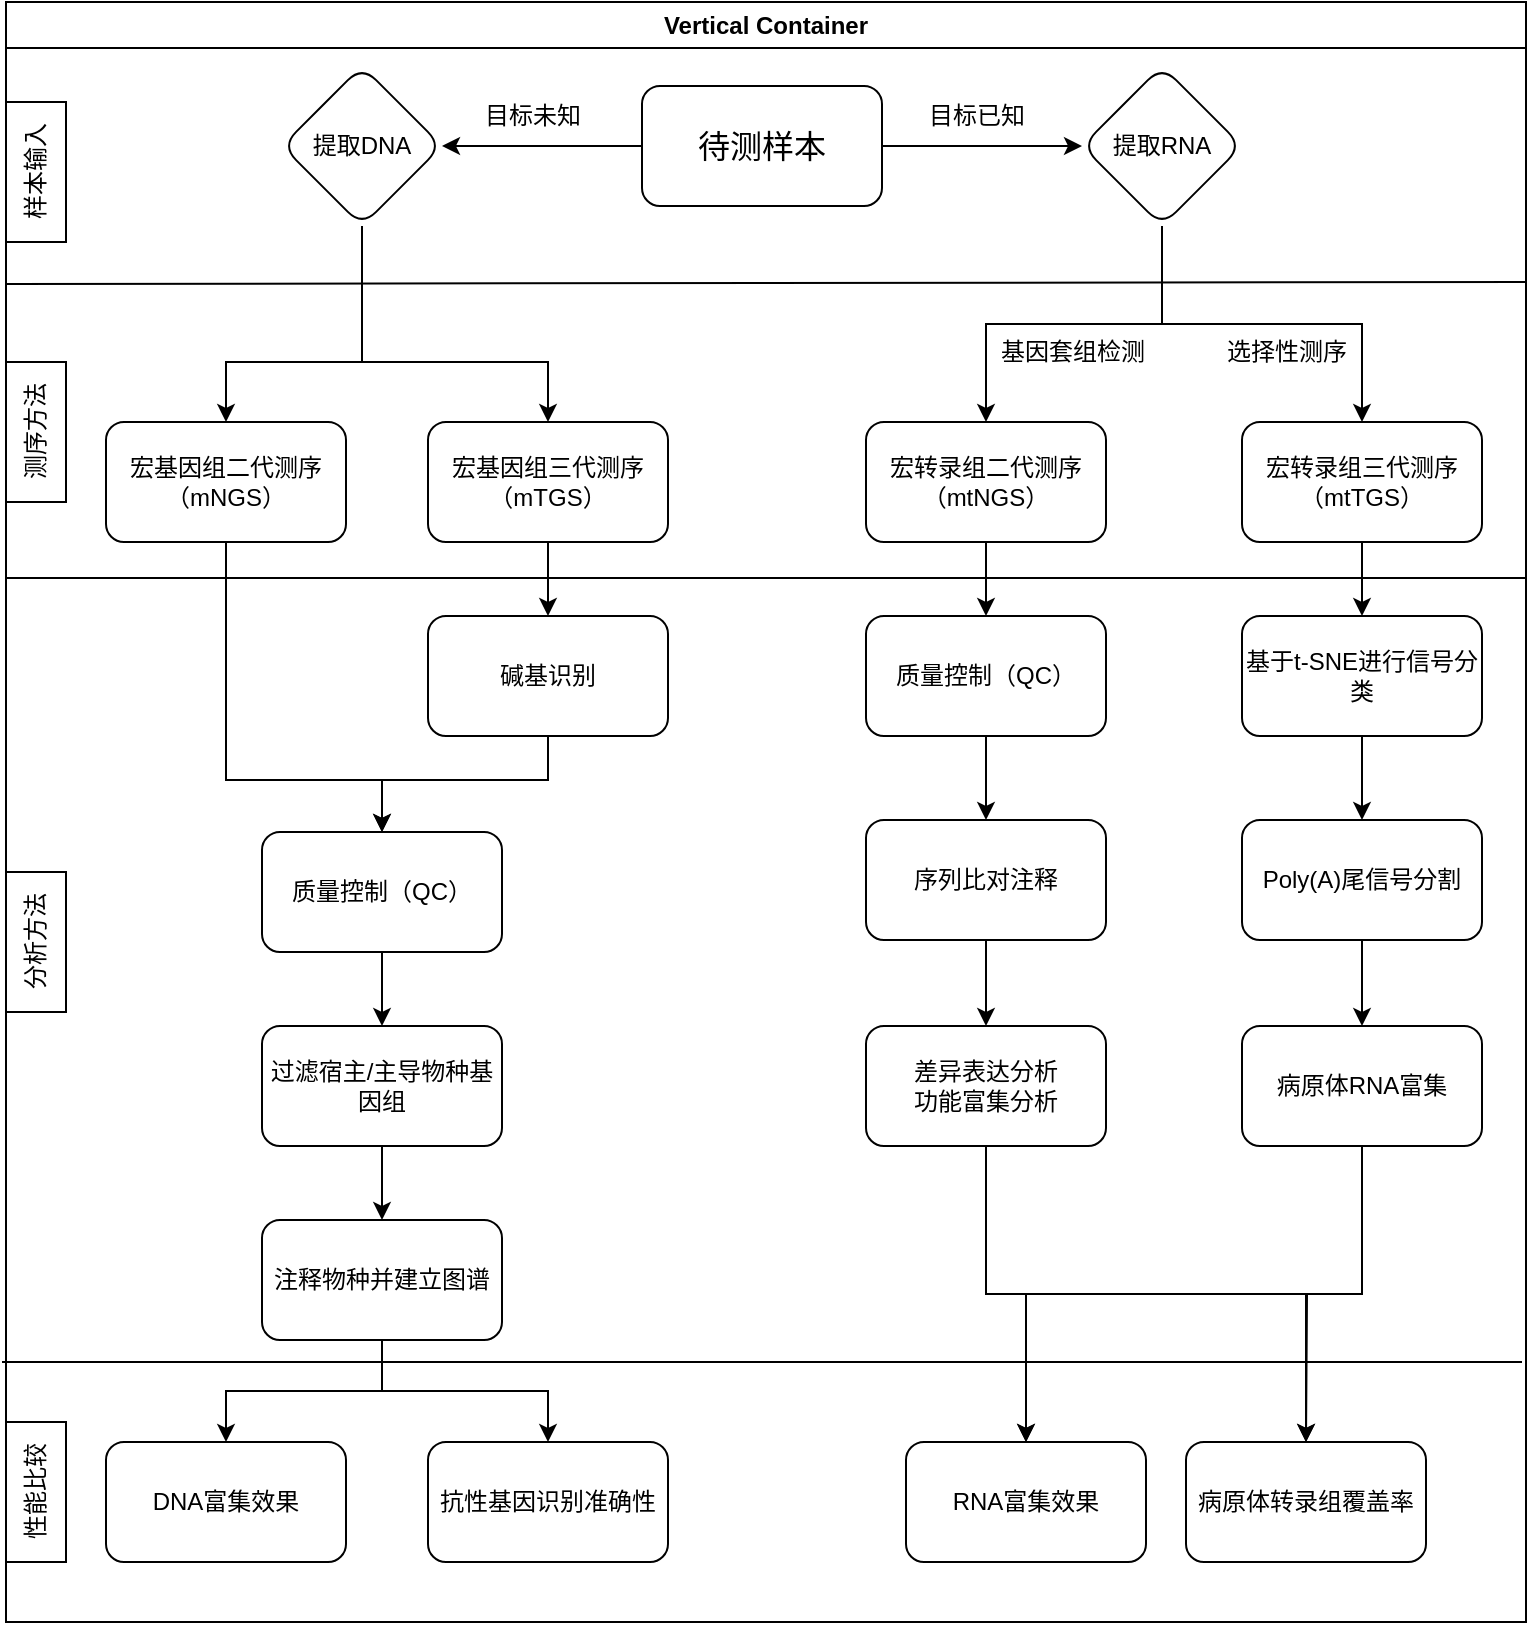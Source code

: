 <mxfile version="24.7.3" type="github">
  <diagram name="第 1 页" id="mB2ytg4VavdGL_v1y-Tx">
    <mxGraphModel dx="1687" dy="868" grid="1" gridSize="10" guides="1" tooltips="1" connect="1" arrows="1" fold="1" page="1" pageScale="1" pageWidth="827" pageHeight="1169" math="0" shadow="0">
      <root>
        <mxCell id="0" />
        <mxCell id="1" parent="0" />
        <mxCell id="_lkyO2kiW3pLqTKqFde5-1" value="Vertical Container" style="swimlane;whiteSpace=wrap;html=1;" vertex="1" parent="1">
          <mxGeometry x="40" y="100" width="760" height="810" as="geometry">
            <mxRectangle x="40" y="100" width="140" height="30" as="alternateBounds" />
          </mxGeometry>
        </mxCell>
        <mxCell id="_lkyO2kiW3pLqTKqFde5-7" value="" style="edgeStyle=orthogonalEdgeStyle;rounded=0;orthogonalLoop=1;jettySize=auto;html=1;" edge="1" parent="_lkyO2kiW3pLqTKqFde5-1" source="_lkyO2kiW3pLqTKqFde5-5" target="_lkyO2kiW3pLqTKqFde5-6">
          <mxGeometry relative="1" as="geometry" />
        </mxCell>
        <mxCell id="_lkyO2kiW3pLqTKqFde5-9" value="" style="edgeStyle=orthogonalEdgeStyle;rounded=0;orthogonalLoop=1;jettySize=auto;html=1;" edge="1" parent="_lkyO2kiW3pLqTKqFde5-1" source="_lkyO2kiW3pLqTKqFde5-5" target="_lkyO2kiW3pLqTKqFde5-8">
          <mxGeometry relative="1" as="geometry" />
        </mxCell>
        <mxCell id="_lkyO2kiW3pLqTKqFde5-5" value="&lt;font style=&quot;font-size: 16px;&quot;&gt;待测样本&lt;/font&gt;" style="rounded=1;whiteSpace=wrap;html=1;" vertex="1" parent="_lkyO2kiW3pLqTKqFde5-1">
          <mxGeometry x="318" y="42" width="120" height="60" as="geometry" />
        </mxCell>
        <mxCell id="_lkyO2kiW3pLqTKqFde5-14" value="" style="edgeStyle=orthogonalEdgeStyle;rounded=0;orthogonalLoop=1;jettySize=auto;html=1;entryX=0.5;entryY=0;entryDx=0;entryDy=0;" edge="1" parent="_lkyO2kiW3pLqTKqFde5-1" source="_lkyO2kiW3pLqTKqFde5-6" target="_lkyO2kiW3pLqTKqFde5-13">
          <mxGeometry relative="1" as="geometry">
            <Array as="points">
              <mxPoint x="178" y="180" />
              <mxPoint x="110" y="180" />
            </Array>
          </mxGeometry>
        </mxCell>
        <mxCell id="_lkyO2kiW3pLqTKqFde5-94" style="edgeStyle=orthogonalEdgeStyle;rounded=0;orthogonalLoop=1;jettySize=auto;html=1;exitX=0.5;exitY=1;exitDx=0;exitDy=0;entryX=0.5;entryY=0;entryDx=0;entryDy=0;" edge="1" parent="_lkyO2kiW3pLqTKqFde5-1" source="_lkyO2kiW3pLqTKqFde5-6" target="_lkyO2kiW3pLqTKqFde5-15">
          <mxGeometry relative="1" as="geometry">
            <Array as="points">
              <mxPoint x="178" y="180" />
              <mxPoint x="271" y="180" />
            </Array>
          </mxGeometry>
        </mxCell>
        <mxCell id="_lkyO2kiW3pLqTKqFde5-6" value="&lt;span style=&quot;text-wrap: nowrap;&quot;&gt;提取DNA&lt;/span&gt;" style="rhombus;whiteSpace=wrap;html=1;rounded=1;" vertex="1" parent="_lkyO2kiW3pLqTKqFde5-1">
          <mxGeometry x="138" y="32" width="80" height="80" as="geometry" />
        </mxCell>
        <mxCell id="_lkyO2kiW3pLqTKqFde5-19" value="" style="edgeStyle=orthogonalEdgeStyle;rounded=0;orthogonalLoop=1;jettySize=auto;html=1;" edge="1" parent="_lkyO2kiW3pLqTKqFde5-1" source="_lkyO2kiW3pLqTKqFde5-8" target="_lkyO2kiW3pLqTKqFde5-18">
          <mxGeometry relative="1" as="geometry" />
        </mxCell>
        <mxCell id="_lkyO2kiW3pLqTKqFde5-22" style="edgeStyle=orthogonalEdgeStyle;rounded=0;orthogonalLoop=1;jettySize=auto;html=1;exitX=0.5;exitY=1;exitDx=0;exitDy=0;entryX=0.5;entryY=0;entryDx=0;entryDy=0;" edge="1" parent="_lkyO2kiW3pLqTKqFde5-1" source="_lkyO2kiW3pLqTKqFde5-8" target="_lkyO2kiW3pLqTKqFde5-20">
          <mxGeometry relative="1" as="geometry" />
        </mxCell>
        <mxCell id="_lkyO2kiW3pLqTKqFde5-8" value="&lt;span style=&quot;text-wrap: nowrap;&quot;&gt;提取RNA&lt;/span&gt;" style="rhombus;whiteSpace=wrap;html=1;rounded=1;" vertex="1" parent="_lkyO2kiW3pLqTKqFde5-1">
          <mxGeometry x="538" y="32" width="80" height="80" as="geometry" />
        </mxCell>
        <mxCell id="_lkyO2kiW3pLqTKqFde5-54" style="edgeStyle=orthogonalEdgeStyle;rounded=0;orthogonalLoop=1;jettySize=auto;html=1;exitX=0.5;exitY=1;exitDx=0;exitDy=0;" edge="1" parent="_lkyO2kiW3pLqTKqFde5-1" source="_lkyO2kiW3pLqTKqFde5-13" target="_lkyO2kiW3pLqTKqFde5-45">
          <mxGeometry relative="1" as="geometry">
            <Array as="points">
              <mxPoint x="110" y="389" />
              <mxPoint x="188" y="389" />
            </Array>
          </mxGeometry>
        </mxCell>
        <mxCell id="_lkyO2kiW3pLqTKqFde5-13" value="宏基因组二代测序&lt;div&gt;（mNGS）&lt;/div&gt;" style="whiteSpace=wrap;html=1;rounded=1;" vertex="1" parent="_lkyO2kiW3pLqTKqFde5-1">
          <mxGeometry x="50" y="210" width="120" height="60" as="geometry" />
        </mxCell>
        <mxCell id="_lkyO2kiW3pLqTKqFde5-44" style="edgeStyle=orthogonalEdgeStyle;rounded=0;orthogonalLoop=1;jettySize=auto;html=1;exitX=0.5;exitY=1;exitDx=0;exitDy=0;" edge="1" parent="_lkyO2kiW3pLqTKqFde5-1" source="_lkyO2kiW3pLqTKqFde5-15" target="_lkyO2kiW3pLqTKqFde5-42">
          <mxGeometry relative="1" as="geometry" />
        </mxCell>
        <mxCell id="_lkyO2kiW3pLqTKqFde5-15" value="宏基因组三代测序&lt;div&gt;（mTGS）&lt;/div&gt;" style="whiteSpace=wrap;html=1;rounded=1;" vertex="1" parent="_lkyO2kiW3pLqTKqFde5-1">
          <mxGeometry x="211" y="210" width="120" height="60" as="geometry" />
        </mxCell>
        <mxCell id="_lkyO2kiW3pLqTKqFde5-52" value="" style="edgeStyle=orthogonalEdgeStyle;rounded=0;orthogonalLoop=1;jettySize=auto;html=1;" edge="1" parent="_lkyO2kiW3pLqTKqFde5-1" source="_lkyO2kiW3pLqTKqFde5-18" target="_lkyO2kiW3pLqTKqFde5-51">
          <mxGeometry relative="1" as="geometry" />
        </mxCell>
        <mxCell id="_lkyO2kiW3pLqTKqFde5-18" value="宏转录组二代测序&lt;div&gt;（mtNGS）&lt;/div&gt;" style="whiteSpace=wrap;html=1;rounded=1;" vertex="1" parent="_lkyO2kiW3pLqTKqFde5-1">
          <mxGeometry x="430" y="210" width="120" height="60" as="geometry" />
        </mxCell>
        <mxCell id="_lkyO2kiW3pLqTKqFde5-60" value="" style="edgeStyle=orthogonalEdgeStyle;rounded=0;orthogonalLoop=1;jettySize=auto;html=1;" edge="1" parent="_lkyO2kiW3pLqTKqFde5-1" source="_lkyO2kiW3pLqTKqFde5-20" target="_lkyO2kiW3pLqTKqFde5-59">
          <mxGeometry relative="1" as="geometry" />
        </mxCell>
        <mxCell id="_lkyO2kiW3pLqTKqFde5-20" value="宏转录组三代测序&lt;div&gt;（mtTGS）&lt;/div&gt;" style="whiteSpace=wrap;html=1;rounded=1;" vertex="1" parent="_lkyO2kiW3pLqTKqFde5-1">
          <mxGeometry x="618" y="210" width="120" height="60" as="geometry" />
        </mxCell>
        <mxCell id="_lkyO2kiW3pLqTKqFde5-46" value="" style="edgeStyle=orthogonalEdgeStyle;rounded=0;orthogonalLoop=1;jettySize=auto;html=1;" edge="1" parent="_lkyO2kiW3pLqTKqFde5-1" source="_lkyO2kiW3pLqTKqFde5-42" target="_lkyO2kiW3pLqTKqFde5-45">
          <mxGeometry relative="1" as="geometry">
            <Array as="points">
              <mxPoint x="271" y="389" />
              <mxPoint x="188" y="389" />
            </Array>
          </mxGeometry>
        </mxCell>
        <mxCell id="_lkyO2kiW3pLqTKqFde5-42" value="碱基识别" style="whiteSpace=wrap;html=1;rounded=1;" vertex="1" parent="_lkyO2kiW3pLqTKqFde5-1">
          <mxGeometry x="211" y="307" width="120" height="60" as="geometry" />
        </mxCell>
        <mxCell id="_lkyO2kiW3pLqTKqFde5-48" value="" style="edgeStyle=orthogonalEdgeStyle;rounded=0;orthogonalLoop=1;jettySize=auto;html=1;" edge="1" parent="_lkyO2kiW3pLqTKqFde5-1" source="_lkyO2kiW3pLqTKqFde5-45" target="_lkyO2kiW3pLqTKqFde5-47">
          <mxGeometry relative="1" as="geometry" />
        </mxCell>
        <mxCell id="_lkyO2kiW3pLqTKqFde5-45" value="质量控制（QC）" style="whiteSpace=wrap;html=1;rounded=1;" vertex="1" parent="_lkyO2kiW3pLqTKqFde5-1">
          <mxGeometry x="128" y="415" width="120" height="60" as="geometry" />
        </mxCell>
        <mxCell id="_lkyO2kiW3pLqTKqFde5-50" value="" style="edgeStyle=orthogonalEdgeStyle;rounded=0;orthogonalLoop=1;jettySize=auto;html=1;" edge="1" parent="_lkyO2kiW3pLqTKqFde5-1" source="_lkyO2kiW3pLqTKqFde5-47" target="_lkyO2kiW3pLqTKqFde5-49">
          <mxGeometry relative="1" as="geometry" />
        </mxCell>
        <mxCell id="_lkyO2kiW3pLqTKqFde5-47" value="过滤宿主/主导物种基因组" style="whiteSpace=wrap;html=1;rounded=1;" vertex="1" parent="_lkyO2kiW3pLqTKqFde5-1">
          <mxGeometry x="128" y="512" width="120" height="60" as="geometry" />
        </mxCell>
        <mxCell id="_lkyO2kiW3pLqTKqFde5-73" style="edgeStyle=orthogonalEdgeStyle;rounded=0;orthogonalLoop=1;jettySize=auto;html=1;exitX=0.5;exitY=1;exitDx=0;exitDy=0;entryX=0.5;entryY=0;entryDx=0;entryDy=0;" edge="1" parent="_lkyO2kiW3pLqTKqFde5-1" source="_lkyO2kiW3pLqTKqFde5-49" target="_lkyO2kiW3pLqTKqFde5-71">
          <mxGeometry relative="1" as="geometry" />
        </mxCell>
        <mxCell id="_lkyO2kiW3pLqTKqFde5-49" value="注释物种并建立图谱" style="whiteSpace=wrap;html=1;rounded=1;" vertex="1" parent="_lkyO2kiW3pLqTKqFde5-1">
          <mxGeometry x="128" y="609" width="120" height="60" as="geometry" />
        </mxCell>
        <mxCell id="_lkyO2kiW3pLqTKqFde5-56" value="" style="edgeStyle=orthogonalEdgeStyle;rounded=0;orthogonalLoop=1;jettySize=auto;html=1;" edge="1" parent="_lkyO2kiW3pLqTKqFde5-1" source="_lkyO2kiW3pLqTKqFde5-51" target="_lkyO2kiW3pLqTKqFde5-55">
          <mxGeometry relative="1" as="geometry" />
        </mxCell>
        <mxCell id="_lkyO2kiW3pLqTKqFde5-51" value="质量控制（QC）" style="whiteSpace=wrap;html=1;rounded=1;" vertex="1" parent="_lkyO2kiW3pLqTKqFde5-1">
          <mxGeometry x="430" y="307" width="120" height="60" as="geometry" />
        </mxCell>
        <mxCell id="_lkyO2kiW3pLqTKqFde5-58" value="" style="edgeStyle=orthogonalEdgeStyle;rounded=0;orthogonalLoop=1;jettySize=auto;html=1;" edge="1" parent="_lkyO2kiW3pLqTKqFde5-1" source="_lkyO2kiW3pLqTKqFde5-55" target="_lkyO2kiW3pLqTKqFde5-57">
          <mxGeometry relative="1" as="geometry" />
        </mxCell>
        <mxCell id="_lkyO2kiW3pLqTKqFde5-55" value="序列比对注释" style="whiteSpace=wrap;html=1;rounded=1;" vertex="1" parent="_lkyO2kiW3pLqTKqFde5-1">
          <mxGeometry x="430" y="409" width="120" height="60" as="geometry" />
        </mxCell>
        <mxCell id="_lkyO2kiW3pLqTKqFde5-75" value="" style="edgeStyle=orthogonalEdgeStyle;rounded=0;orthogonalLoop=1;jettySize=auto;html=1;" edge="1" parent="_lkyO2kiW3pLqTKqFde5-1" source="_lkyO2kiW3pLqTKqFde5-57" target="_lkyO2kiW3pLqTKqFde5-74">
          <mxGeometry relative="1" as="geometry" />
        </mxCell>
        <mxCell id="_lkyO2kiW3pLqTKqFde5-79" style="edgeStyle=orthogonalEdgeStyle;rounded=0;orthogonalLoop=1;jettySize=auto;html=1;exitX=0.5;exitY=1;exitDx=0;exitDy=0;entryX=0.5;entryY=0;entryDx=0;entryDy=0;" edge="1" parent="_lkyO2kiW3pLqTKqFde5-1" source="_lkyO2kiW3pLqTKqFde5-57" target="_lkyO2kiW3pLqTKqFde5-78">
          <mxGeometry relative="1" as="geometry" />
        </mxCell>
        <mxCell id="_lkyO2kiW3pLqTKqFde5-57" value="差异表达分析&lt;div&gt;功能富集分析&lt;/div&gt;" style="whiteSpace=wrap;html=1;rounded=1;" vertex="1" parent="_lkyO2kiW3pLqTKqFde5-1">
          <mxGeometry x="430" y="512" width="120" height="60" as="geometry" />
        </mxCell>
        <mxCell id="_lkyO2kiW3pLqTKqFde5-62" value="" style="edgeStyle=orthogonalEdgeStyle;rounded=0;orthogonalLoop=1;jettySize=auto;html=1;" edge="1" parent="_lkyO2kiW3pLqTKqFde5-1" source="_lkyO2kiW3pLqTKqFde5-59" target="_lkyO2kiW3pLqTKqFde5-61">
          <mxGeometry relative="1" as="geometry" />
        </mxCell>
        <mxCell id="_lkyO2kiW3pLqTKqFde5-59" value="基于t-SNE进行信号分类" style="whiteSpace=wrap;html=1;rounded=1;" vertex="1" parent="_lkyO2kiW3pLqTKqFde5-1">
          <mxGeometry x="618" y="307" width="120" height="60" as="geometry" />
        </mxCell>
        <mxCell id="_lkyO2kiW3pLqTKqFde5-64" value="" style="edgeStyle=orthogonalEdgeStyle;rounded=0;orthogonalLoop=1;jettySize=auto;html=1;" edge="1" parent="_lkyO2kiW3pLqTKqFde5-1" source="_lkyO2kiW3pLqTKqFde5-61" target="_lkyO2kiW3pLqTKqFde5-63">
          <mxGeometry relative="1" as="geometry" />
        </mxCell>
        <mxCell id="_lkyO2kiW3pLqTKqFde5-61" value="Poly(A)尾信号分割" style="whiteSpace=wrap;html=1;rounded=1;" vertex="1" parent="_lkyO2kiW3pLqTKqFde5-1">
          <mxGeometry x="618" y="409" width="120" height="60" as="geometry" />
        </mxCell>
        <mxCell id="_lkyO2kiW3pLqTKqFde5-76" style="edgeStyle=orthogonalEdgeStyle;rounded=0;orthogonalLoop=1;jettySize=auto;html=1;exitX=0.5;exitY=1;exitDx=0;exitDy=0;entryX=0.5;entryY=0;entryDx=0;entryDy=0;" edge="1" parent="_lkyO2kiW3pLqTKqFde5-1" source="_lkyO2kiW3pLqTKqFde5-63" target="_lkyO2kiW3pLqTKqFde5-74">
          <mxGeometry relative="1" as="geometry" />
        </mxCell>
        <mxCell id="_lkyO2kiW3pLqTKqFde5-81" style="edgeStyle=orthogonalEdgeStyle;rounded=0;orthogonalLoop=1;jettySize=auto;html=1;exitX=0.5;exitY=1;exitDx=0;exitDy=0;" edge="1" parent="_lkyO2kiW3pLqTKqFde5-1" source="_lkyO2kiW3pLqTKqFde5-63">
          <mxGeometry relative="1" as="geometry">
            <mxPoint x="650" y="720" as="targetPoint" />
          </mxGeometry>
        </mxCell>
        <mxCell id="_lkyO2kiW3pLqTKqFde5-63" value="病原体RNA富集" style="whiteSpace=wrap;html=1;rounded=1;" vertex="1" parent="_lkyO2kiW3pLqTKqFde5-1">
          <mxGeometry x="618" y="512" width="120" height="60" as="geometry" />
        </mxCell>
        <mxCell id="_lkyO2kiW3pLqTKqFde5-67" value="目标未知" style="text;html=1;align=center;verticalAlign=middle;resizable=0;points=[];autosize=1;strokeColor=none;fillColor=none;" vertex="1" parent="_lkyO2kiW3pLqTKqFde5-1">
          <mxGeometry x="228" y="42" width="70" height="30" as="geometry" />
        </mxCell>
        <mxCell id="_lkyO2kiW3pLqTKqFde5-68" value="目标已知" style="text;html=1;align=center;verticalAlign=middle;resizable=0;points=[];autosize=1;strokeColor=none;fillColor=none;" vertex="1" parent="_lkyO2kiW3pLqTKqFde5-1">
          <mxGeometry x="450" y="42" width="70" height="30" as="geometry" />
        </mxCell>
        <mxCell id="_lkyO2kiW3pLqTKqFde5-69" value="DNA富集效果" style="rounded=1;whiteSpace=wrap;html=1;" vertex="1" parent="_lkyO2kiW3pLqTKqFde5-1">
          <mxGeometry x="50" y="720" width="120" height="60" as="geometry" />
        </mxCell>
        <mxCell id="_lkyO2kiW3pLqTKqFde5-70" style="edgeStyle=orthogonalEdgeStyle;rounded=0;orthogonalLoop=1;jettySize=auto;html=1;exitX=0.5;exitY=1;exitDx=0;exitDy=0;entryX=0.5;entryY=0;entryDx=0;entryDy=0;" edge="1" parent="_lkyO2kiW3pLqTKqFde5-1" source="_lkyO2kiW3pLqTKqFde5-49" target="_lkyO2kiW3pLqTKqFde5-69">
          <mxGeometry relative="1" as="geometry" />
        </mxCell>
        <mxCell id="_lkyO2kiW3pLqTKqFde5-71" value="抗性基因识别准确性" style="rounded=1;whiteSpace=wrap;html=1;" vertex="1" parent="_lkyO2kiW3pLqTKqFde5-1">
          <mxGeometry x="211" y="720" width="120" height="60" as="geometry" />
        </mxCell>
        <mxCell id="_lkyO2kiW3pLqTKqFde5-74" value="RNA富集效果" style="whiteSpace=wrap;html=1;rounded=1;" vertex="1" parent="_lkyO2kiW3pLqTKqFde5-1">
          <mxGeometry x="450" y="720" width="120" height="60" as="geometry" />
        </mxCell>
        <mxCell id="_lkyO2kiW3pLqTKqFde5-78" value="病原体转录组覆盖率" style="rounded=1;whiteSpace=wrap;html=1;" vertex="1" parent="_lkyO2kiW3pLqTKqFde5-1">
          <mxGeometry x="590" y="720" width="120" height="60" as="geometry" />
        </mxCell>
        <mxCell id="_lkyO2kiW3pLqTKqFde5-83" value="" style="endArrow=none;html=1;rounded=0;exitX=0;exitY=0.25;exitDx=0;exitDy=0;entryX=1;entryY=0.25;entryDx=0;entryDy=0;" edge="1" parent="_lkyO2kiW3pLqTKqFde5-1">
          <mxGeometry width="50" height="50" relative="1" as="geometry">
            <mxPoint x="-2" y="680" as="sourcePoint" />
            <mxPoint x="758" y="680.0" as="targetPoint" />
          </mxGeometry>
        </mxCell>
        <mxCell id="_lkyO2kiW3pLqTKqFde5-85" value="样本输入" style="text;html=1;align=center;verticalAlign=middle;resizable=0;points=[];autosize=1;rotation=270;strokeColor=default;" vertex="1" parent="_lkyO2kiW3pLqTKqFde5-1">
          <mxGeometry x="-20" y="70" width="70" height="30" as="geometry" />
        </mxCell>
        <mxCell id="_lkyO2kiW3pLqTKqFde5-86" value="测序方法" style="text;html=1;align=center;verticalAlign=middle;resizable=0;points=[];autosize=1;strokeColor=default;fillColor=none;rotation=270;" vertex="1" parent="_lkyO2kiW3pLqTKqFde5-1">
          <mxGeometry x="-20" y="200" width="70" height="30" as="geometry" />
        </mxCell>
        <mxCell id="_lkyO2kiW3pLqTKqFde5-87" value="分析方法" style="text;html=1;align=center;verticalAlign=middle;resizable=0;points=[];autosize=1;strokeColor=default;fillColor=none;rotation=270;" vertex="1" parent="_lkyO2kiW3pLqTKqFde5-1">
          <mxGeometry x="-20" y="455" width="70" height="30" as="geometry" />
        </mxCell>
        <mxCell id="_lkyO2kiW3pLqTKqFde5-88" value="性能比较" style="text;html=1;align=center;verticalAlign=middle;resizable=0;points=[];autosize=1;strokeColor=default;fillColor=none;rotation=270;" vertex="1" parent="_lkyO2kiW3pLqTKqFde5-1">
          <mxGeometry x="-20" y="730" width="70" height="30" as="geometry" />
        </mxCell>
        <mxCell id="_lkyO2kiW3pLqTKqFde5-89" value="选择性测序" style="text;html=1;align=center;verticalAlign=middle;resizable=0;points=[];autosize=1;strokeColor=none;fillColor=none;" vertex="1" parent="_lkyO2kiW3pLqTKqFde5-1">
          <mxGeometry x="600" y="160" width="80" height="30" as="geometry" />
        </mxCell>
        <mxCell id="_lkyO2kiW3pLqTKqFde5-90" value="基因套组检测" style="text;html=1;align=center;verticalAlign=middle;resizable=0;points=[];autosize=1;strokeColor=none;fillColor=none;" vertex="1" parent="_lkyO2kiW3pLqTKqFde5-1">
          <mxGeometry x="483" y="160" width="100" height="30" as="geometry" />
        </mxCell>
        <mxCell id="_lkyO2kiW3pLqTKqFde5-41" value="" style="endArrow=none;html=1;rounded=0;exitX=0;exitY=0.25;exitDx=0;exitDy=0;" edge="1" parent="1">
          <mxGeometry width="50" height="50" relative="1" as="geometry">
            <mxPoint x="40" y="241" as="sourcePoint" />
            <mxPoint x="800" y="240" as="targetPoint" />
          </mxGeometry>
        </mxCell>
        <mxCell id="_lkyO2kiW3pLqTKqFde5-82" value="" style="endArrow=none;html=1;rounded=0;exitX=0;exitY=0.25;exitDx=0;exitDy=0;entryX=1;entryY=0.25;entryDx=0;entryDy=0;" edge="1" parent="1">
          <mxGeometry width="50" height="50" relative="1" as="geometry">
            <mxPoint x="40" y="388" as="sourcePoint" />
            <mxPoint x="800" y="388.0" as="targetPoint" />
          </mxGeometry>
        </mxCell>
      </root>
    </mxGraphModel>
  </diagram>
</mxfile>

